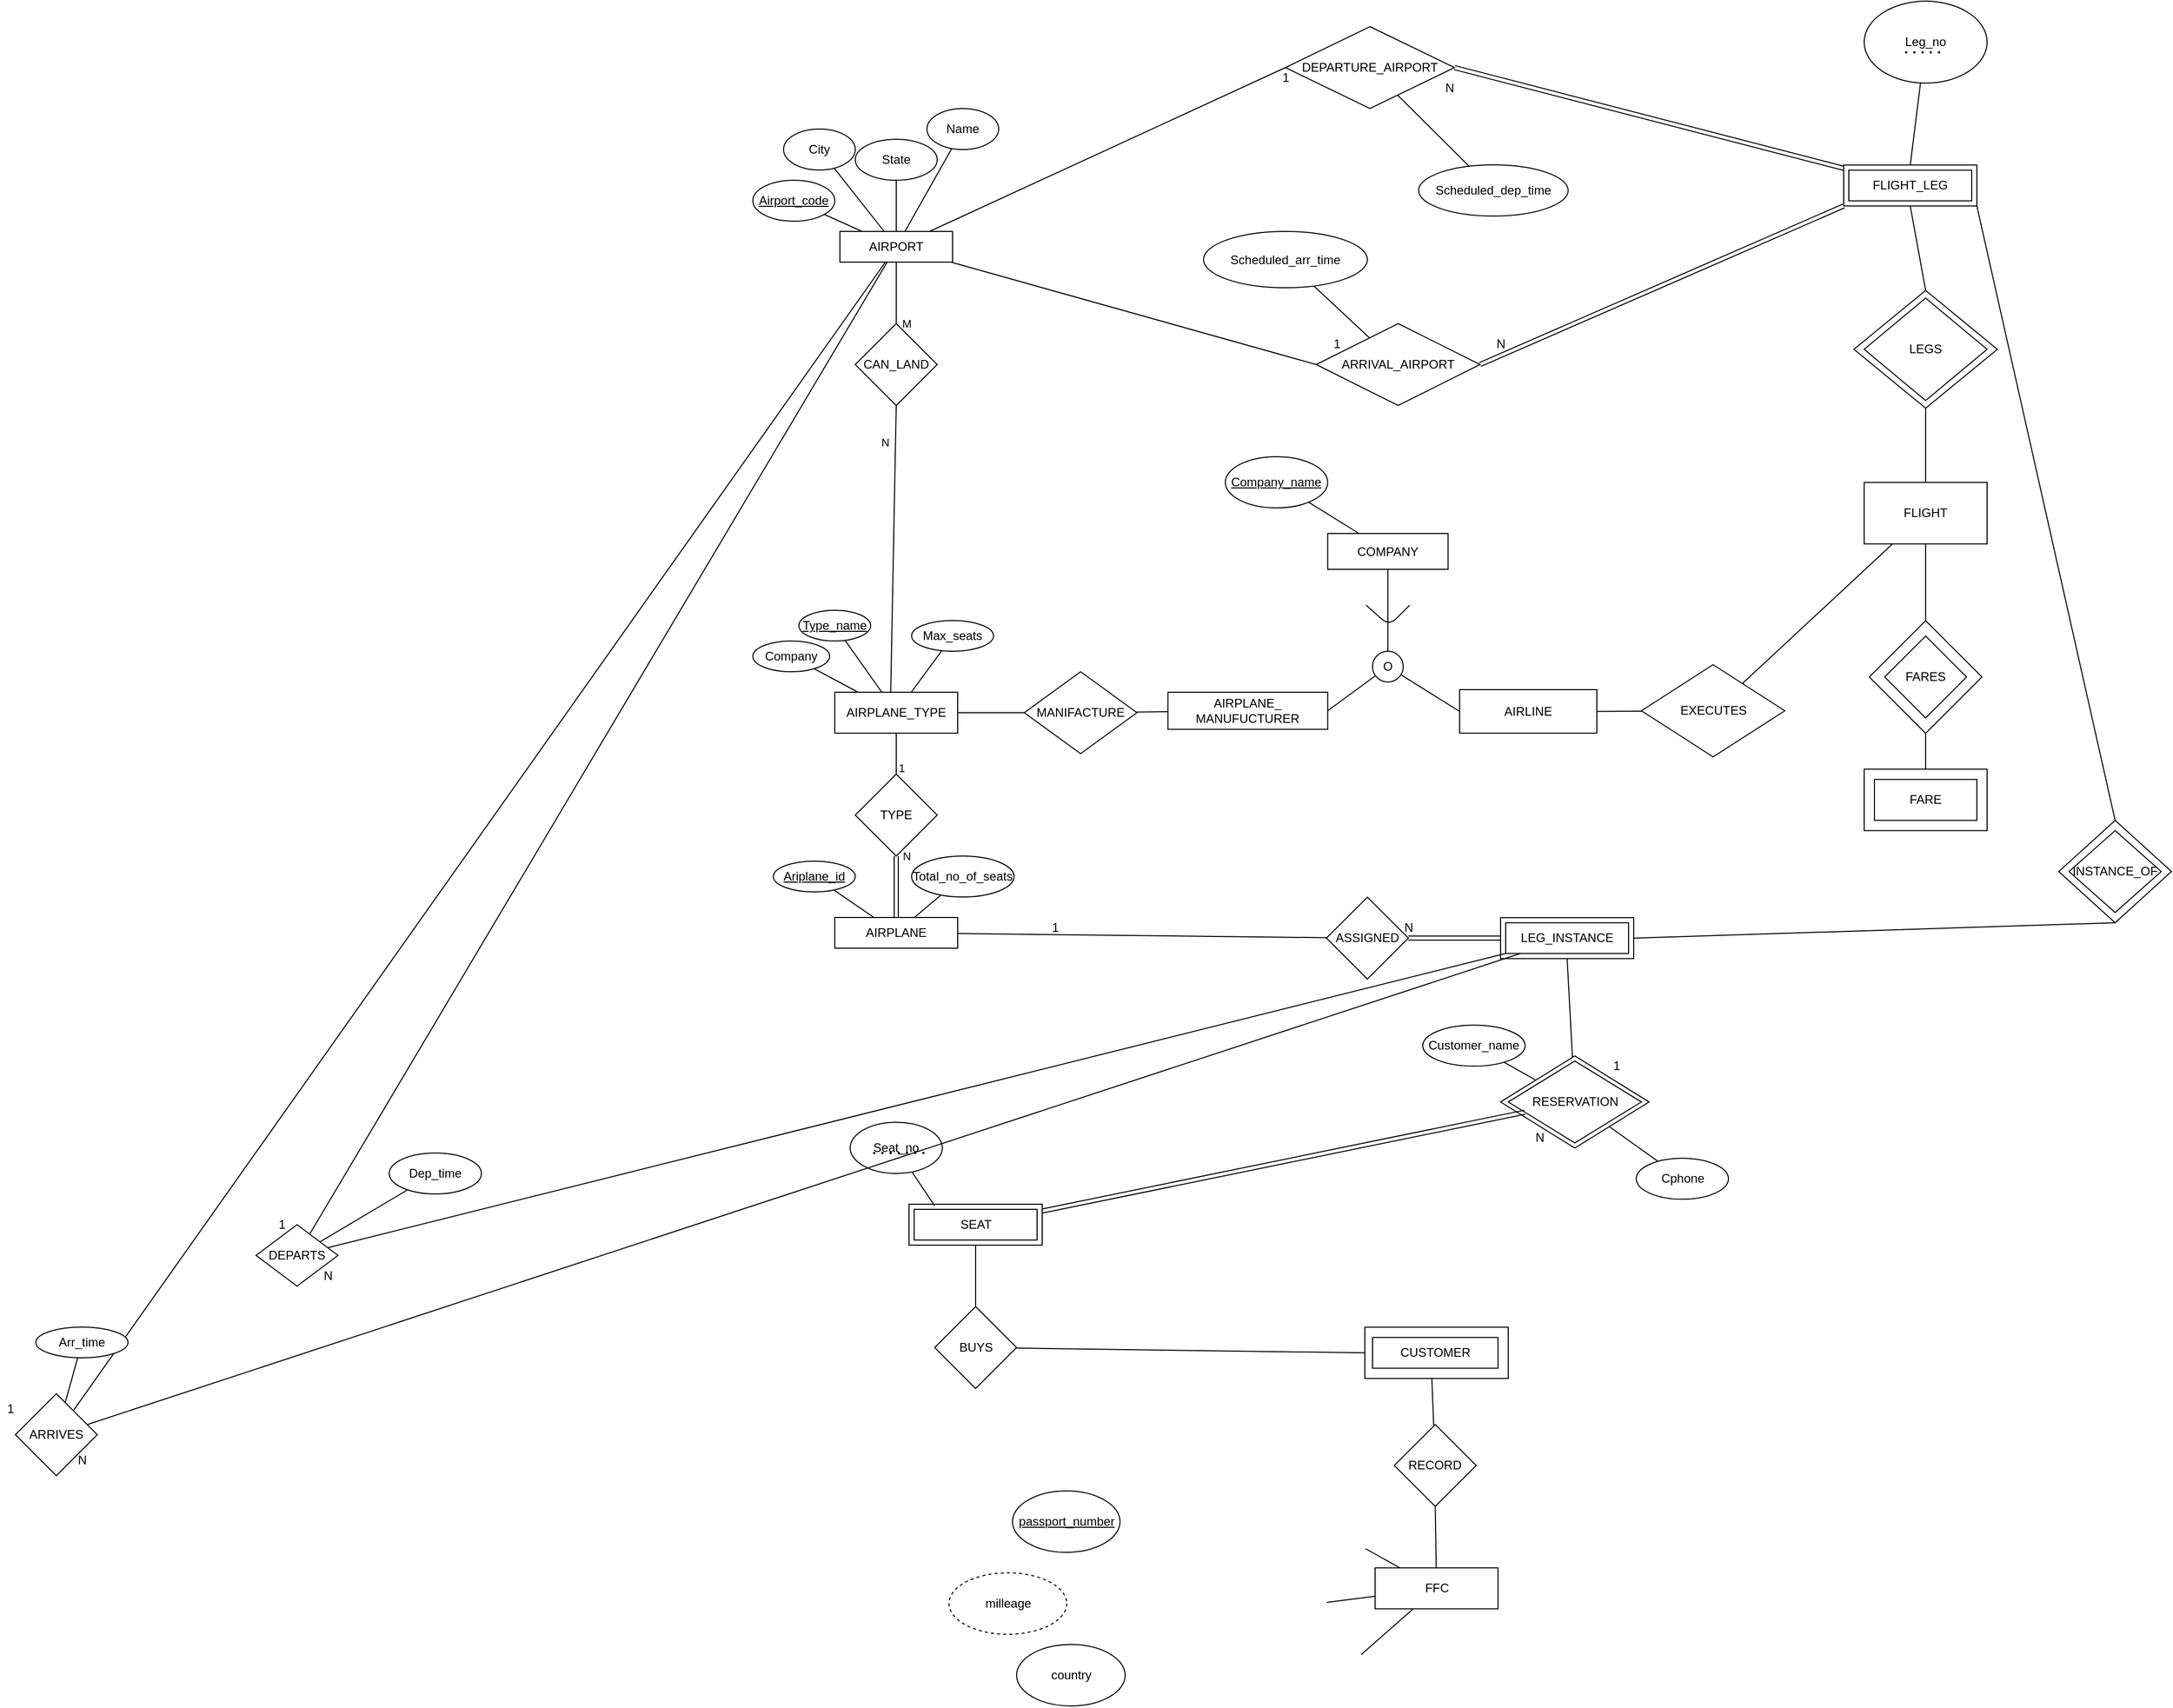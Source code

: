 <mxfile version="14.1.9" type="github">
  <diagram id="C5RBs43oDa-KdzZeNtuy" name="Page-1">
    <mxGraphModel dx="1287" dy="1931" grid="1" gridSize="10" guides="1" tooltips="1" connect="1" arrows="1" fold="1" page="1" pageScale="1" pageWidth="827" pageHeight="1169" math="0" shadow="0">
      <root>
        <mxCell id="WIyWlLk6GJQsqaUBKTNV-0" />
        <mxCell id="WIyWlLk6GJQsqaUBKTNV-1" parent="WIyWlLk6GJQsqaUBKTNV-0" />
        <mxCell id="4S0xpe9cDN7XtUJFlHcr-51" value="&quot;" style="rhombus;whiteSpace=wrap;html=1;gradientColor=none;" vertex="1" parent="WIyWlLk6GJQsqaUBKTNV-1">
          <mxGeometry x="1290" y="535.16" width="110" height="100" as="geometry" />
        </mxCell>
        <mxCell id="4S0xpe9cDN7XtUJFlHcr-44" value="" style="rounded=0;whiteSpace=wrap;html=1;gradientColor=none;" vertex="1" parent="WIyWlLk6GJQsqaUBKTNV-1">
          <mxGeometry x="1100" y="485.16" width="120" height="60" as="geometry" />
        </mxCell>
        <mxCell id="4S0xpe9cDN7XtUJFlHcr-42" value="" style="rhombus;whiteSpace=wrap;html=1;gradientColor=none;" vertex="1" parent="WIyWlLk6GJQsqaUBKTNV-1">
          <mxGeometry x="1105" y="340.16" width="110" height="110" as="geometry" />
        </mxCell>
        <mxCell id="4S0xpe9cDN7XtUJFlHcr-37" value="" style="rhombus;whiteSpace=wrap;html=1;gradientColor=none;" vertex="1" parent="WIyWlLk6GJQsqaUBKTNV-1">
          <mxGeometry x="1090" y="17.66" width="140" height="115" as="geometry" />
        </mxCell>
        <mxCell id="4S0xpe9cDN7XtUJFlHcr-6" value="" style="rounded=0;whiteSpace=wrap;html=1;" vertex="1" parent="WIyWlLk6GJQsqaUBKTNV-1">
          <mxGeometry x="612.5" y="1030.13" width="140" height="50.06" as="geometry" />
        </mxCell>
        <mxCell id="ul4c0IiosibibMGCIvRT-50" value="" style="rhombus;whiteSpace=wrap;html=1;shadow=0;sketch=0;fillColor=#FFFFFF;" parent="WIyWlLk6GJQsqaUBKTNV-1" vertex="1">
          <mxGeometry x="745" y="765.16" width="145" height="90" as="geometry" />
        </mxCell>
        <mxCell id="ul4c0IiosibibMGCIvRT-46" value="" style="rounded=0;whiteSpace=wrap;html=1;shadow=0;sketch=0;fillColor=#FFFFFF;" parent="WIyWlLk6GJQsqaUBKTNV-1" vertex="1">
          <mxGeometry x="745" y="630.16" width="130" height="40" as="geometry" />
        </mxCell>
        <mxCell id="ul4c0IiosibibMGCIvRT-0" value="AIRPORT" style="rounded=0;whiteSpace=wrap;html=1;" parent="WIyWlLk6GJQsqaUBKTNV-1" vertex="1">
          <mxGeometry x="100" y="-40" width="110" height="30" as="geometry" />
        </mxCell>
        <mxCell id="ul4c0IiosibibMGCIvRT-3" value="" style="endArrow=none;html=1;" parent="WIyWlLk6GJQsqaUBKTNV-1" source="ul4c0IiosibibMGCIvRT-0" target="ul4c0IiosibibMGCIvRT-7" edge="1">
          <mxGeometry width="50" height="50" relative="1" as="geometry">
            <mxPoint x="155" y="-50" as="sourcePoint" />
            <mxPoint x="205" y="-140" as="targetPoint" />
          </mxGeometry>
        </mxCell>
        <mxCell id="ul4c0IiosibibMGCIvRT-4" value="" style="endArrow=none;html=1;" parent="WIyWlLk6GJQsqaUBKTNV-1" source="ul4c0IiosibibMGCIvRT-0" target="ul4c0IiosibibMGCIvRT-9" edge="1">
          <mxGeometry width="50" height="50" relative="1" as="geometry">
            <mxPoint x="65" y="-60" as="sourcePoint" />
            <mxPoint x="86" y="-130" as="targetPoint" />
          </mxGeometry>
        </mxCell>
        <mxCell id="ul4c0IiosibibMGCIvRT-5" value="" style="endArrow=none;html=1;" parent="WIyWlLk6GJQsqaUBKTNV-1" source="ul4c0IiosibibMGCIvRT-0" target="ul4c0IiosibibMGCIvRT-10" edge="1">
          <mxGeometry width="50" height="50" relative="1" as="geometry">
            <mxPoint x="165" y="-50" as="sourcePoint" />
            <mxPoint x="215" y="-100" as="targetPoint" />
          </mxGeometry>
        </mxCell>
        <mxCell id="ul4c0IiosibibMGCIvRT-6" value="" style="endArrow=none;html=1;" parent="WIyWlLk6GJQsqaUBKTNV-1" source="ul4c0IiosibibMGCIvRT-0" target="ul4c0IiosibibMGCIvRT-8" edge="1">
          <mxGeometry width="50" height="50" relative="1" as="geometry">
            <mxPoint x="45" y="-60" as="sourcePoint" />
            <mxPoint x="75" y="-80" as="targetPoint" />
          </mxGeometry>
        </mxCell>
        <mxCell id="ul4c0IiosibibMGCIvRT-7" value="State" style="ellipse;whiteSpace=wrap;html=1;" parent="WIyWlLk6GJQsqaUBKTNV-1" vertex="1">
          <mxGeometry x="115" y="-130" width="80" height="40" as="geometry" />
        </mxCell>
        <mxCell id="ul4c0IiosibibMGCIvRT-8" value="&lt;u&gt;Airport_code&lt;/u&gt;" style="ellipse;whiteSpace=wrap;html=1;" parent="WIyWlLk6GJQsqaUBKTNV-1" vertex="1">
          <mxGeometry x="15" y="-90" width="80" height="40" as="geometry" />
        </mxCell>
        <mxCell id="ul4c0IiosibibMGCIvRT-9" value="City" style="ellipse;whiteSpace=wrap;html=1;" parent="WIyWlLk6GJQsqaUBKTNV-1" vertex="1">
          <mxGeometry x="45" y="-140" width="70" height="40" as="geometry" />
        </mxCell>
        <mxCell id="ul4c0IiosibibMGCIvRT-10" value="Name" style="ellipse;whiteSpace=wrap;html=1;" parent="WIyWlLk6GJQsqaUBKTNV-1" vertex="1">
          <mxGeometry x="185" y="-160" width="70" height="40" as="geometry" />
        </mxCell>
        <mxCell id="ul4c0IiosibibMGCIvRT-11" value="" style="endArrow=none;html=1;entryX=0.5;entryY=1;entryDx=0;entryDy=0;exitX=0.5;exitY=0;exitDx=0;exitDy=0;" parent="WIyWlLk6GJQsqaUBKTNV-1" source="ul4c0IiosibibMGCIvRT-12" target="ul4c0IiosibibMGCIvRT-0" edge="1">
          <mxGeometry width="50" height="50" relative="1" as="geometry">
            <mxPoint x="155" y="60" as="sourcePoint" />
            <mxPoint x="145" y="-30" as="targetPoint" />
          </mxGeometry>
        </mxCell>
        <mxCell id="ul4c0IiosibibMGCIvRT-15" value="M" style="edgeLabel;html=1;align=center;verticalAlign=middle;resizable=0;points=[];" parent="ul4c0IiosibibMGCIvRT-11" vertex="1" connectable="0">
          <mxGeometry x="-0.738" y="1" relative="1" as="geometry">
            <mxPoint x="11" y="8" as="offset" />
          </mxGeometry>
        </mxCell>
        <mxCell id="ul4c0IiosibibMGCIvRT-12" value="CAN_LAND" style="rhombus;whiteSpace=wrap;html=1;" parent="WIyWlLk6GJQsqaUBKTNV-1" vertex="1">
          <mxGeometry x="115" y="50" width="80" height="80" as="geometry" />
        </mxCell>
        <mxCell id="ul4c0IiosibibMGCIvRT-16" value="" style="endArrow=none;html=1;entryX=0.5;entryY=1;entryDx=0;entryDy=0;exitX=0.455;exitY=-0.002;exitDx=0;exitDy=0;exitPerimeter=0;" parent="WIyWlLk6GJQsqaUBKTNV-1" source="ul4c0IiosibibMGCIvRT-18" target="ul4c0IiosibibMGCIvRT-12" edge="1">
          <mxGeometry width="50" height="50" relative="1" as="geometry">
            <mxPoint x="150" y="360" as="sourcePoint" />
            <mxPoint x="140" y="310" as="targetPoint" />
          </mxGeometry>
        </mxCell>
        <mxCell id="ul4c0IiosibibMGCIvRT-17" value="N" style="edgeLabel;html=1;align=center;verticalAlign=middle;resizable=0;points=[];" parent="ul4c0IiosibibMGCIvRT-16" vertex="1" connectable="0">
          <mxGeometry x="0.674" relative="1" as="geometry">
            <mxPoint x="-9.94" y="-9.6" as="offset" />
          </mxGeometry>
        </mxCell>
        <mxCell id="ul4c0IiosibibMGCIvRT-18" value="AIRPLANE_TYPE" style="rounded=0;whiteSpace=wrap;html=1;" parent="WIyWlLk6GJQsqaUBKTNV-1" vertex="1">
          <mxGeometry x="95" y="410" width="120" height="40" as="geometry" />
        </mxCell>
        <mxCell id="ul4c0IiosibibMGCIvRT-19" value="" style="endArrow=none;html=1;" parent="WIyWlLk6GJQsqaUBKTNV-1" source="ul4c0IiosibibMGCIvRT-20" target="ul4c0IiosibibMGCIvRT-18" edge="1">
          <mxGeometry width="50" height="50" relative="1" as="geometry">
            <mxPoint x="80" y="340" as="sourcePoint" />
            <mxPoint x="140" y="400" as="targetPoint" />
          </mxGeometry>
        </mxCell>
        <mxCell id="ul4c0IiosibibMGCIvRT-20" value="&lt;u&gt;Type_name&lt;/u&gt;" style="ellipse;whiteSpace=wrap;html=1;" parent="WIyWlLk6GJQsqaUBKTNV-1" vertex="1">
          <mxGeometry x="60" y="330" width="70" height="30" as="geometry" />
        </mxCell>
        <mxCell id="ul4c0IiosibibMGCIvRT-21" value="" style="endArrow=none;html=1;" parent="WIyWlLk6GJQsqaUBKTNV-1" source="ul4c0IiosibibMGCIvRT-22" target="ul4c0IiosibibMGCIvRT-18" edge="1">
          <mxGeometry width="50" height="50" relative="1" as="geometry">
            <mxPoint x="60" y="400" as="sourcePoint" />
            <mxPoint x="140" y="400" as="targetPoint" />
          </mxGeometry>
        </mxCell>
        <mxCell id="ul4c0IiosibibMGCIvRT-22" value="Company" style="ellipse;whiteSpace=wrap;html=1;" parent="WIyWlLk6GJQsqaUBKTNV-1" vertex="1">
          <mxGeometry x="15" y="360" width="75" height="30" as="geometry" />
        </mxCell>
        <mxCell id="ul4c0IiosibibMGCIvRT-23" value="" style="endArrow=none;html=1;" parent="WIyWlLk6GJQsqaUBKTNV-1" source="ul4c0IiosibibMGCIvRT-24" target="ul4c0IiosibibMGCIvRT-18" edge="1">
          <mxGeometry width="50" height="50" relative="1" as="geometry">
            <mxPoint x="210" y="330" as="sourcePoint" />
            <mxPoint x="140" y="400" as="targetPoint" />
          </mxGeometry>
        </mxCell>
        <mxCell id="ul4c0IiosibibMGCIvRT-24" value="Max_seats" style="ellipse;whiteSpace=wrap;html=1;" parent="WIyWlLk6GJQsqaUBKTNV-1" vertex="1">
          <mxGeometry x="170" y="340" width="80" height="30" as="geometry" />
        </mxCell>
        <mxCell id="ul4c0IiosibibMGCIvRT-25" value="" style="endArrow=none;html=1;exitX=0.5;exitY=0;exitDx=0;exitDy=0;" parent="WIyWlLk6GJQsqaUBKTNV-1" source="ul4c0IiosibibMGCIvRT-26" target="ul4c0IiosibibMGCIvRT-18" edge="1">
          <mxGeometry width="50" height="50" relative="1" as="geometry">
            <mxPoint x="150" y="490" as="sourcePoint" />
            <mxPoint x="140" y="520" as="targetPoint" />
          </mxGeometry>
        </mxCell>
        <mxCell id="ul4c0IiosibibMGCIvRT-27" value="1" style="edgeLabel;html=1;align=center;verticalAlign=middle;resizable=0;points=[];" parent="ul4c0IiosibibMGCIvRT-25" vertex="1" connectable="0">
          <mxGeometry x="-0.638" y="1" relative="1" as="geometry">
            <mxPoint x="5.96" y="0.29" as="offset" />
          </mxGeometry>
        </mxCell>
        <mxCell id="ul4c0IiosibibMGCIvRT-26" value="TYPE" style="rhombus;whiteSpace=wrap;html=1;" parent="WIyWlLk6GJQsqaUBKTNV-1" vertex="1">
          <mxGeometry x="115" y="490" width="80" height="80" as="geometry" />
        </mxCell>
        <mxCell id="ul4c0IiosibibMGCIvRT-28" value="" style="shape=link;html=1;" parent="WIyWlLk6GJQsqaUBKTNV-1" source="ul4c0IiosibibMGCIvRT-30" target="ul4c0IiosibibMGCIvRT-26" edge="1">
          <mxGeometry width="100" relative="1" as="geometry">
            <mxPoint x="150" y="630" as="sourcePoint" />
            <mxPoint x="130" y="580" as="targetPoint" />
          </mxGeometry>
        </mxCell>
        <mxCell id="ul4c0IiosibibMGCIvRT-29" value="N" style="edgeLabel;html=1;align=center;verticalAlign=middle;resizable=0;points=[];" parent="ul4c0IiosibibMGCIvRT-28" vertex="1" connectable="0">
          <mxGeometry x="0.743" relative="1" as="geometry">
            <mxPoint x="10" y="-7.43" as="offset" />
          </mxGeometry>
        </mxCell>
        <mxCell id="ul4c0IiosibibMGCIvRT-30" value="AIRPLANE" style="rounded=0;whiteSpace=wrap;html=1;" parent="WIyWlLk6GJQsqaUBKTNV-1" vertex="1">
          <mxGeometry x="95" y="630" width="120" height="30" as="geometry" />
        </mxCell>
        <mxCell id="ul4c0IiosibibMGCIvRT-34" value="" style="endArrow=none;html=1;" parent="WIyWlLk6GJQsqaUBKTNV-1" source="ul4c0IiosibibMGCIvRT-30" target="ul4c0IiosibibMGCIvRT-35" edge="1">
          <mxGeometry width="50" height="50" relative="1" as="geometry">
            <mxPoint x="30" y="620" as="sourcePoint" />
            <mxPoint x="70" y="600" as="targetPoint" />
          </mxGeometry>
        </mxCell>
        <mxCell id="ul4c0IiosibibMGCIvRT-35" value="&lt;u&gt;Ariplane_id&lt;/u&gt;" style="ellipse;whiteSpace=wrap;html=1;" parent="WIyWlLk6GJQsqaUBKTNV-1" vertex="1">
          <mxGeometry x="35" y="575" width="80" height="30" as="geometry" />
        </mxCell>
        <mxCell id="ul4c0IiosibibMGCIvRT-37" value="" style="endArrow=none;html=1;" parent="WIyWlLk6GJQsqaUBKTNV-1" source="ul4c0IiosibibMGCIvRT-30" target="ul4c0IiosibibMGCIvRT-38" edge="1">
          <mxGeometry width="50" height="50" relative="1" as="geometry">
            <mxPoint x="185" y="620" as="sourcePoint" />
            <mxPoint x="210" y="590" as="targetPoint" />
          </mxGeometry>
        </mxCell>
        <mxCell id="ul4c0IiosibibMGCIvRT-38" value="Total_no_of_seats" style="ellipse;whiteSpace=wrap;html=1;" parent="WIyWlLk6GJQsqaUBKTNV-1" vertex="1">
          <mxGeometry x="170" y="570" width="100" height="40" as="geometry" />
        </mxCell>
        <mxCell id="ul4c0IiosibibMGCIvRT-39" value="" style="endArrow=none;html=1;" parent="WIyWlLk6GJQsqaUBKTNV-1" source="ul4c0IiosibibMGCIvRT-30" target="ul4c0IiosibibMGCIvRT-40" edge="1">
          <mxGeometry width="50" height="50" relative="1" as="geometry">
            <mxPoint x="280" y="680" as="sourcePoint" />
            <mxPoint x="300" y="645" as="targetPoint" />
          </mxGeometry>
        </mxCell>
        <mxCell id="ul4c0IiosibibMGCIvRT-40" value="ASSIGNED" style="rhombus;whiteSpace=wrap;html=1;" parent="WIyWlLk6GJQsqaUBKTNV-1" vertex="1">
          <mxGeometry x="575" y="610.16" width="80" height="80" as="geometry" />
        </mxCell>
        <mxCell id="ul4c0IiosibibMGCIvRT-41" value="1" style="text;html=1;align=center;verticalAlign=middle;resizable=0;points=[];autosize=1;" parent="WIyWlLk6GJQsqaUBKTNV-1" vertex="1">
          <mxGeometry x="300" y="630" width="20" height="20" as="geometry" />
        </mxCell>
        <mxCell id="ul4c0IiosibibMGCIvRT-42" value="" style="shape=link;html=1;" parent="WIyWlLk6GJQsqaUBKTNV-1" source="ul4c0IiosibibMGCIvRT-40" target="ul4c0IiosibibMGCIvRT-46" edge="1">
          <mxGeometry width="100" relative="1" as="geometry">
            <mxPoint x="675" y="644.87" as="sourcePoint" />
            <mxPoint x="725" y="650.16" as="targetPoint" />
          </mxGeometry>
        </mxCell>
        <mxCell id="ul4c0IiosibibMGCIvRT-43" value="LEG_INSTANCE" style="rounded=0;whiteSpace=wrap;html=1;" parent="WIyWlLk6GJQsqaUBKTNV-1" vertex="1">
          <mxGeometry x="750" y="635.16" width="120" height="30" as="geometry" />
        </mxCell>
        <mxCell id="ul4c0IiosibibMGCIvRT-47" value="&lt;div&gt;N&lt;/div&gt;" style="text;html=1;align=center;verticalAlign=middle;resizable=0;points=[];autosize=1;" parent="WIyWlLk6GJQsqaUBKTNV-1" vertex="1">
          <mxGeometry x="645" y="630.16" width="20" height="20" as="geometry" />
        </mxCell>
        <mxCell id="ul4c0IiosibibMGCIvRT-48" value="" style="endArrow=none;html=1;entryX=0.5;entryY=1;entryDx=0;entryDy=0;" parent="WIyWlLk6GJQsqaUBKTNV-1" source="ul4c0IiosibibMGCIvRT-50" target="ul4c0IiosibibMGCIvRT-46" edge="1">
          <mxGeometry width="50" height="50" relative="1" as="geometry">
            <mxPoint x="775" y="725.16" as="sourcePoint" />
            <mxPoint x="785" y="695.16" as="targetPoint" />
          </mxGeometry>
        </mxCell>
        <mxCell id="ul4c0IiosibibMGCIvRT-49" value="RESERVATION" style="rhombus;whiteSpace=wrap;html=1;shadow=0;sketch=0;fillColor=#FFFFFF;" parent="WIyWlLk6GJQsqaUBKTNV-1" vertex="1">
          <mxGeometry x="752.5" y="770.16" width="130" height="80" as="geometry" />
        </mxCell>
        <mxCell id="ul4c0IiosibibMGCIvRT-51" value="" style="endArrow=none;html=1;" parent="WIyWlLk6GJQsqaUBKTNV-1" source="ul4c0IiosibibMGCIvRT-50" target="ul4c0IiosibibMGCIvRT-52" edge="1">
          <mxGeometry width="50" height="50" relative="1" as="geometry">
            <mxPoint x="890" y="805.16" as="sourcePoint" />
            <mxPoint x="927.5" y="775.16" as="targetPoint" />
          </mxGeometry>
        </mxCell>
        <mxCell id="ul4c0IiosibibMGCIvRT-52" value="Cphone" style="ellipse;whiteSpace=wrap;html=1;" parent="WIyWlLk6GJQsqaUBKTNV-1" vertex="1">
          <mxGeometry x="877.5" y="865.16" width="90" height="40" as="geometry" />
        </mxCell>
        <mxCell id="ul4c0IiosibibMGCIvRT-53" value="" style="endArrow=none;html=1;" parent="WIyWlLk6GJQsqaUBKTNV-1" source="ul4c0IiosibibMGCIvRT-50" target="ul4c0IiosibibMGCIvRT-54" edge="1">
          <mxGeometry width="50" height="50" relative="1" as="geometry">
            <mxPoint x="777.5" y="715.16" as="sourcePoint" />
            <mxPoint x="762.645" y="772.447" as="targetPoint" />
          </mxGeometry>
        </mxCell>
        <mxCell id="ul4c0IiosibibMGCIvRT-54" value="Customer_name" style="ellipse;whiteSpace=wrap;html=1;" parent="WIyWlLk6GJQsqaUBKTNV-1" vertex="1">
          <mxGeometry x="669" y="735.16" width="100" height="40" as="geometry" />
        </mxCell>
        <mxCell id="ul4c0IiosibibMGCIvRT-55" value="" style="shape=link;html=1;" parent="WIyWlLk6GJQsqaUBKTNV-1" source="ul4c0IiosibibMGCIvRT-56" target="ul4c0IiosibibMGCIvRT-49" edge="1">
          <mxGeometry width="100" relative="1" as="geometry">
            <mxPoint x="240" y="890" as="sourcePoint" />
            <mxPoint x="320" y="875" as="targetPoint" />
          </mxGeometry>
        </mxCell>
        <mxCell id="ul4c0IiosibibMGCIvRT-56" value="" style="rounded=0;whiteSpace=wrap;html=1;shadow=0;sketch=0;fillColor=#FFFFFF;" parent="WIyWlLk6GJQsqaUBKTNV-1" vertex="1">
          <mxGeometry x="167.5" y="910" width="130" height="40" as="geometry" />
        </mxCell>
        <mxCell id="ul4c0IiosibibMGCIvRT-57" value="SEAT" style="rounded=0;whiteSpace=wrap;html=1;" parent="WIyWlLk6GJQsqaUBKTNV-1" vertex="1">
          <mxGeometry x="172.5" y="915" width="120" height="30" as="geometry" />
        </mxCell>
        <mxCell id="ul4c0IiosibibMGCIvRT-58" value="&lt;div&gt;N&lt;/div&gt;" style="text;html=1;align=center;verticalAlign=middle;resizable=0;points=[];autosize=1;" parent="WIyWlLk6GJQsqaUBKTNV-1" vertex="1">
          <mxGeometry x="772.5" y="835.16" width="20" height="20" as="geometry" />
        </mxCell>
        <mxCell id="ul4c0IiosibibMGCIvRT-59" value="&lt;div&gt;1&lt;/div&gt;" style="text;html=1;align=center;verticalAlign=middle;resizable=0;points=[];autosize=1;" parent="WIyWlLk6GJQsqaUBKTNV-1" vertex="1">
          <mxGeometry x="847.5" y="765.16" width="20" height="20" as="geometry" />
        </mxCell>
        <mxCell id="ul4c0IiosibibMGCIvRT-60" value="" style="endArrow=none;html=1;exitX=0.192;exitY=0.039;exitDx=0;exitDy=0;exitPerimeter=0;" parent="WIyWlLk6GJQsqaUBKTNV-1" source="ul4c0IiosibibMGCIvRT-56" target="ul4c0IiosibibMGCIvRT-61" edge="1">
          <mxGeometry width="50" height="50" relative="1" as="geometry">
            <mxPoint x="102.5" y="870" as="sourcePoint" />
            <mxPoint x="160" y="860" as="targetPoint" />
          </mxGeometry>
        </mxCell>
        <mxCell id="ul4c0IiosibibMGCIvRT-61" value="Seat_no" style="ellipse;whiteSpace=wrap;html=1;" parent="WIyWlLk6GJQsqaUBKTNV-1" vertex="1">
          <mxGeometry x="110" y="830" width="90" height="50" as="geometry" />
        </mxCell>
        <mxCell id="ul4c0IiosibibMGCIvRT-62" value="" style="endArrow=none;dashed=1;html=1;dashPattern=1 3;strokeWidth=2;" parent="WIyWlLk6GJQsqaUBKTNV-1" edge="1">
          <mxGeometry width="50" height="50" relative="1" as="geometry">
            <mxPoint x="182.5" y="860" as="sourcePoint" />
            <mxPoint x="132.5" y="860" as="targetPoint" />
          </mxGeometry>
        </mxCell>
        <mxCell id="ul4c0IiosibibMGCIvRT-63" value="" style="endArrow=none;html=1;" parent="WIyWlLk6GJQsqaUBKTNV-1" source="ul4c0IiosibibMGCIvRT-64" target="ul4c0IiosibibMGCIvRT-0" edge="1">
          <mxGeometry width="50" height="50" relative="1" as="geometry">
            <mxPoint x="410" y="350" as="sourcePoint" />
            <mxPoint x="400" y="410" as="targetPoint" />
          </mxGeometry>
        </mxCell>
        <mxCell id="ul4c0IiosibibMGCIvRT-64" value="ARRIVES" style="rhombus;whiteSpace=wrap;html=1;shadow=0;sketch=0;fillColor=#FFFFFF;" parent="WIyWlLk6GJQsqaUBKTNV-1" vertex="1">
          <mxGeometry x="-705" y="1095.11" width="80" height="80" as="geometry" />
        </mxCell>
        <mxCell id="ul4c0IiosibibMGCIvRT-65" value="" style="endArrow=none;html=1;" parent="WIyWlLk6GJQsqaUBKTNV-1" source="ul4c0IiosibibMGCIvRT-43" target="ul4c0IiosibibMGCIvRT-64" edge="1">
          <mxGeometry width="50" height="50" relative="1" as="geometry">
            <mxPoint x="350" y="460" as="sourcePoint" />
            <mxPoint x="400" y="410" as="targetPoint" />
          </mxGeometry>
        </mxCell>
        <mxCell id="ul4c0IiosibibMGCIvRT-66" value="" style="endArrow=none;html=1;" parent="WIyWlLk6GJQsqaUBKTNV-1" source="ul4c0IiosibibMGCIvRT-67" target="ul4c0IiosibibMGCIvRT-0" edge="1">
          <mxGeometry width="50" height="50" relative="1" as="geometry">
            <mxPoint x="340" y="420" as="sourcePoint" />
            <mxPoint x="400" y="410" as="targetPoint" />
          </mxGeometry>
        </mxCell>
        <mxCell id="ul4c0IiosibibMGCIvRT-67" value="DEPARTS" style="rhombus;whiteSpace=wrap;html=1;shadow=0;sketch=0;fillColor=#FFFFFF;" parent="WIyWlLk6GJQsqaUBKTNV-1" vertex="1">
          <mxGeometry x="-470" y="930" width="80" height="60" as="geometry" />
        </mxCell>
        <mxCell id="ul4c0IiosibibMGCIvRT-68" value="" style="endArrow=none;html=1;" parent="WIyWlLk6GJQsqaUBKTNV-1" source="ul4c0IiosibibMGCIvRT-43" target="ul4c0IiosibibMGCIvRT-67" edge="1">
          <mxGeometry width="50" height="50" relative="1" as="geometry">
            <mxPoint x="350" y="460" as="sourcePoint" />
            <mxPoint x="400" y="410" as="targetPoint" />
          </mxGeometry>
        </mxCell>
        <mxCell id="ul4c0IiosibibMGCIvRT-69" value="" style="endArrow=none;html=1;" parent="WIyWlLk6GJQsqaUBKTNV-1" source="ul4c0IiosibibMGCIvRT-70" target="ul4c0IiosibibMGCIvRT-67" edge="1">
          <mxGeometry width="50" height="50" relative="1" as="geometry">
            <mxPoint x="-440" y="1010" as="sourcePoint" />
            <mxPoint x="-370" y="950" as="targetPoint" />
          </mxGeometry>
        </mxCell>
        <mxCell id="ul4c0IiosibibMGCIvRT-70" value="Dep_time" style="ellipse;whiteSpace=wrap;html=1;shadow=0;sketch=0;fillColor=#FFFFFF;" parent="WIyWlLk6GJQsqaUBKTNV-1" vertex="1">
          <mxGeometry x="-340" y="860" width="90" height="40" as="geometry" />
        </mxCell>
        <mxCell id="ul4c0IiosibibMGCIvRT-71" value="1" style="text;html=1;align=center;verticalAlign=middle;resizable=0;points=[];autosize=1;" parent="WIyWlLk6GJQsqaUBKTNV-1" vertex="1">
          <mxGeometry x="-455" y="920" width="20" height="20" as="geometry" />
        </mxCell>
        <mxCell id="ul4c0IiosibibMGCIvRT-72" value="N" style="text;html=1;align=center;verticalAlign=middle;resizable=0;points=[];autosize=1;" parent="WIyWlLk6GJQsqaUBKTNV-1" vertex="1">
          <mxGeometry x="-410" y="970" width="20" height="20" as="geometry" />
        </mxCell>
        <mxCell id="ul4c0IiosibibMGCIvRT-73" value="" style="endArrow=none;html=1;" parent="WIyWlLk6GJQsqaUBKTNV-1" source="ul4c0IiosibibMGCIvRT-64" target="ul4c0IiosibibMGCIvRT-74" edge="1">
          <mxGeometry width="50" height="50" relative="1" as="geometry">
            <mxPoint x="-690" y="1080.11" as="sourcePoint" />
            <mxPoint x="-645.32" y="1080.005" as="targetPoint" />
          </mxGeometry>
        </mxCell>
        <mxCell id="ul4c0IiosibibMGCIvRT-74" value="Arr_time" style="ellipse;whiteSpace=wrap;html=1;" parent="WIyWlLk6GJQsqaUBKTNV-1" vertex="1">
          <mxGeometry x="-685" y="1030" width="90" height="30" as="geometry" />
        </mxCell>
        <mxCell id="ul4c0IiosibibMGCIvRT-75" value="1" style="text;html=1;align=center;verticalAlign=middle;resizable=0;points=[];autosize=1;" parent="WIyWlLk6GJQsqaUBKTNV-1" vertex="1">
          <mxGeometry x="-720" y="1100.11" width="20" height="20" as="geometry" />
        </mxCell>
        <mxCell id="ul4c0IiosibibMGCIvRT-76" value="N" style="text;html=1;align=center;verticalAlign=middle;resizable=0;points=[];autosize=1;" parent="WIyWlLk6GJQsqaUBKTNV-1" vertex="1">
          <mxGeometry x="-650" y="1150.11" width="20" height="20" as="geometry" />
        </mxCell>
        <mxCell id="ul4c0IiosibibMGCIvRT-78" value="" style="endArrow=none;html=1;entryX=0;entryY=0.5;entryDx=0;entryDy=0;" parent="WIyWlLk6GJQsqaUBKTNV-1" source="ul4c0IiosibibMGCIvRT-0" target="ul4c0IiosibibMGCIvRT-79" edge="1">
          <mxGeometry width="50" height="50" relative="1" as="geometry">
            <mxPoint x="305" y="20" as="sourcePoint" />
            <mxPoint x="395" y="20" as="targetPoint" />
          </mxGeometry>
        </mxCell>
        <mxCell id="ul4c0IiosibibMGCIvRT-79" value="ARRIVAL_AIRPORT" style="rhombus;whiteSpace=wrap;html=1;" parent="WIyWlLk6GJQsqaUBKTNV-1" vertex="1">
          <mxGeometry x="565" y="50" width="160" height="80" as="geometry" />
        </mxCell>
        <mxCell id="ul4c0IiosibibMGCIvRT-80" value="DEPARTURE_AIRPORT" style="rhombus;whiteSpace=wrap;html=1;" parent="WIyWlLk6GJQsqaUBKTNV-1" vertex="1">
          <mxGeometry x="535" y="-240" width="165" height="80" as="geometry" />
        </mxCell>
        <mxCell id="ul4c0IiosibibMGCIvRT-82" value="" style="endArrow=none;html=1;" parent="WIyWlLk6GJQsqaUBKTNV-1" source="ul4c0IiosibibMGCIvRT-80" target="ul4c0IiosibibMGCIvRT-83" edge="1">
          <mxGeometry width="50" height="50" relative="1" as="geometry">
            <mxPoint x="470" y="-170" as="sourcePoint" />
            <mxPoint x="505" y="-160" as="targetPoint" />
          </mxGeometry>
        </mxCell>
        <mxCell id="ul4c0IiosibibMGCIvRT-83" value="Scheduled_dep_time" style="ellipse;whiteSpace=wrap;html=1;" parent="WIyWlLk6GJQsqaUBKTNV-1" vertex="1">
          <mxGeometry x="665" y="-105" width="146" height="50" as="geometry" />
        </mxCell>
        <mxCell id="ul4c0IiosibibMGCIvRT-87" value="" style="endArrow=none;html=1;" parent="WIyWlLk6GJQsqaUBKTNV-1" source="ul4c0IiosibibMGCIvRT-79" target="ul4c0IiosibibMGCIvRT-88" edge="1">
          <mxGeometry width="50" height="50" relative="1" as="geometry">
            <mxPoint x="430" y="-10" as="sourcePoint" />
            <mxPoint x="455" y="-40" as="targetPoint" />
          </mxGeometry>
        </mxCell>
        <mxCell id="ul4c0IiosibibMGCIvRT-88" value="Scheduled_arr_time" style="ellipse;whiteSpace=wrap;html=1;" parent="WIyWlLk6GJQsqaUBKTNV-1" vertex="1">
          <mxGeometry x="455" y="-40" width="160" height="55" as="geometry" />
        </mxCell>
        <mxCell id="ul4c0IiosibibMGCIvRT-89" value="" style="shape=link;html=1;exitX=1;exitY=0.5;exitDx=0;exitDy=0;" parent="WIyWlLk6GJQsqaUBKTNV-1" source="ul4c0IiosibibMGCIvRT-80" target="ul4c0IiosibibMGCIvRT-95" edge="1">
          <mxGeometry width="100" relative="1" as="geometry">
            <mxPoint x="665" y="-147.412" as="sourcePoint" />
            <mxPoint x="715" y="-120" as="targetPoint" />
          </mxGeometry>
        </mxCell>
        <mxCell id="ul4c0IiosibibMGCIvRT-94" value="" style="rounded=0;whiteSpace=wrap;html=1;shadow=0;sketch=0;fillColor=#FFFFFF;" parent="WIyWlLk6GJQsqaUBKTNV-1" vertex="1">
          <mxGeometry x="1080" y="-104.84" width="130" height="40" as="geometry" />
        </mxCell>
        <mxCell id="ul4c0IiosibibMGCIvRT-95" value="FLIGHT_LEG" style="rounded=0;whiteSpace=wrap;html=1;" parent="WIyWlLk6GJQsqaUBKTNV-1" vertex="1">
          <mxGeometry x="1085" y="-99.84" width="120" height="30" as="geometry" />
        </mxCell>
        <mxCell id="ul4c0IiosibibMGCIvRT-96" value="" style="shape=link;html=1;entryX=0;entryY=1;entryDx=0;entryDy=0;exitX=1;exitY=0.5;exitDx=0;exitDy=0;" parent="WIyWlLk6GJQsqaUBKTNV-1" source="ul4c0IiosibibMGCIvRT-79" target="ul4c0IiosibibMGCIvRT-94" edge="1">
          <mxGeometry width="100" relative="1" as="geometry">
            <mxPoint x="805" y="100" as="sourcePoint" />
            <mxPoint x="715" y="200" as="targetPoint" />
          </mxGeometry>
        </mxCell>
        <mxCell id="ul4c0IiosibibMGCIvRT-97" value="1" style="text;html=1;align=center;verticalAlign=middle;resizable=0;points=[];autosize=1;" parent="WIyWlLk6GJQsqaUBKTNV-1" vertex="1">
          <mxGeometry x="575" y="60" width="20" height="20" as="geometry" />
        </mxCell>
        <mxCell id="ul4c0IiosibibMGCIvRT-98" value="N" style="text;html=1;align=center;verticalAlign=middle;resizable=0;points=[];autosize=1;" parent="WIyWlLk6GJQsqaUBKTNV-1" vertex="1">
          <mxGeometry x="735" y="60" width="20" height="20" as="geometry" />
        </mxCell>
        <mxCell id="ul4c0IiosibibMGCIvRT-100" value="" style="endArrow=none;html=1;entryX=0;entryY=0.5;entryDx=0;entryDy=0;" parent="WIyWlLk6GJQsqaUBKTNV-1" source="ul4c0IiosibibMGCIvRT-0" target="ul4c0IiosibibMGCIvRT-80" edge="1">
          <mxGeometry width="50" height="50" relative="1" as="geometry">
            <mxPoint x="192.5" y="-40" as="sourcePoint" />
            <mxPoint x="465" y="-146.094" as="targetPoint" />
          </mxGeometry>
        </mxCell>
        <mxCell id="ul4c0IiosibibMGCIvRT-103" value="1" style="text;html=1;align=center;verticalAlign=middle;resizable=0;points=[];autosize=1;" parent="WIyWlLk6GJQsqaUBKTNV-1" vertex="1">
          <mxGeometry x="525" y="-200" width="20" height="20" as="geometry" />
        </mxCell>
        <mxCell id="ul4c0IiosibibMGCIvRT-104" value="N" style="text;html=1;align=center;verticalAlign=middle;resizable=0;points=[];autosize=1;" parent="WIyWlLk6GJQsqaUBKTNV-1" vertex="1">
          <mxGeometry x="685" y="-190" width="20" height="20" as="geometry" />
        </mxCell>
        <mxCell id="ul4c0IiosibibMGCIvRT-105" value="" style="endArrow=none;html=1;entryX=0.5;entryY=0;entryDx=0;entryDy=0;" parent="WIyWlLk6GJQsqaUBKTNV-1" source="ul4c0IiosibibMGCIvRT-106" target="ul4c0IiosibibMGCIvRT-94" edge="1">
          <mxGeometry width="50" height="50" relative="1" as="geometry">
            <mxPoint x="1110" y="-194.84" as="sourcePoint" />
            <mxPoint x="1140" y="-54.84" as="targetPoint" />
          </mxGeometry>
        </mxCell>
        <mxCell id="ul4c0IiosibibMGCIvRT-106" value="Leg_no" style="ellipse;whiteSpace=wrap;html=1;shadow=0;sketch=0;fillColor=#FFFFFF;" parent="WIyWlLk6GJQsqaUBKTNV-1" vertex="1">
          <mxGeometry x="1100" y="-264.84" width="120" height="80" as="geometry" />
        </mxCell>
        <mxCell id="ul4c0IiosibibMGCIvRT-107" value="" style="endArrow=none;dashed=1;html=1;dashPattern=1 3;strokeWidth=2;" parent="WIyWlLk6GJQsqaUBKTNV-1" edge="1">
          <mxGeometry width="50" height="50" relative="1" as="geometry">
            <mxPoint x="1140" y="-214.84" as="sourcePoint" />
            <mxPoint x="1180" y="-214.84" as="targetPoint" />
          </mxGeometry>
        </mxCell>
        <mxCell id="4S0xpe9cDN7XtUJFlHcr-1" value="CUSTOMER" style="rounded=0;whiteSpace=wrap;html=1;" vertex="1" parent="WIyWlLk6GJQsqaUBKTNV-1">
          <mxGeometry x="620" y="1040.13" width="122.5" height="30.06" as="geometry" />
        </mxCell>
        <mxCell id="4S0xpe9cDN7XtUJFlHcr-2" value="" style="endArrow=none;html=1;entryX=0.5;entryY=1;entryDx=0;entryDy=0;" edge="1" parent="WIyWlLk6GJQsqaUBKTNV-1" source="4S0xpe9cDN7XtUJFlHcr-3" target="ul4c0IiosibibMGCIvRT-56">
          <mxGeometry width="50" height="50" relative="1" as="geometry">
            <mxPoint x="137.5" y="1000.0" as="sourcePoint" />
            <mxPoint x="247.5" y="970" as="targetPoint" />
          </mxGeometry>
        </mxCell>
        <mxCell id="4S0xpe9cDN7XtUJFlHcr-3" value="BUYS" style="rhombus;whiteSpace=wrap;html=1;" vertex="1" parent="WIyWlLk6GJQsqaUBKTNV-1">
          <mxGeometry x="192.5" y="1010.0" width="80" height="80" as="geometry" />
        </mxCell>
        <mxCell id="4S0xpe9cDN7XtUJFlHcr-4" value="" style="endArrow=none;html=1;exitX=0;exitY=0.5;exitDx=0;exitDy=0;" edge="1" parent="WIyWlLk6GJQsqaUBKTNV-1" source="4S0xpe9cDN7XtUJFlHcr-6" target="4S0xpe9cDN7XtUJFlHcr-3">
          <mxGeometry width="50" height="50" relative="1" as="geometry">
            <mxPoint x="47.5" y="950" as="sourcePoint" />
            <mxPoint x="97.5" y="900" as="targetPoint" />
          </mxGeometry>
        </mxCell>
        <mxCell id="4S0xpe9cDN7XtUJFlHcr-7" value="" style="endArrow=none;html=1;exitX=0.467;exitY=0.987;exitDx=0;exitDy=0;exitPerimeter=0;" edge="1" parent="WIyWlLk6GJQsqaUBKTNV-1" source="4S0xpe9cDN7XtUJFlHcr-6" target="4S0xpe9cDN7XtUJFlHcr-8">
          <mxGeometry width="50" height="50" relative="1" as="geometry">
            <mxPoint x="762.5" y="1065.16" as="sourcePoint" />
            <mxPoint x="672.5" y="1135.16" as="targetPoint" />
          </mxGeometry>
        </mxCell>
        <mxCell id="4S0xpe9cDN7XtUJFlHcr-8" value="RECORD" style="rhombus;whiteSpace=wrap;html=1;" vertex="1" parent="WIyWlLk6GJQsqaUBKTNV-1">
          <mxGeometry x="641.25" y="1125.16" width="80" height="80" as="geometry" />
        </mxCell>
        <mxCell id="4S0xpe9cDN7XtUJFlHcr-9" value="" style="endArrow=none;html=1;entryX=0.5;entryY=1;entryDx=0;entryDy=0;" edge="1" parent="WIyWlLk6GJQsqaUBKTNV-1" source="4S0xpe9cDN7XtUJFlHcr-10" target="4S0xpe9cDN7XtUJFlHcr-8">
          <mxGeometry width="50" height="50" relative="1" as="geometry">
            <mxPoint x="672.5" y="1275.16" as="sourcePoint" />
            <mxPoint x="632.5" y="1215.16" as="targetPoint" />
          </mxGeometry>
        </mxCell>
        <mxCell id="4S0xpe9cDN7XtUJFlHcr-10" value="FFC" style="rounded=0;whiteSpace=wrap;html=1;" vertex="1" parent="WIyWlLk6GJQsqaUBKTNV-1">
          <mxGeometry x="622.5" y="1265.16" width="120" height="40" as="geometry" />
        </mxCell>
        <mxCell id="4S0xpe9cDN7XtUJFlHcr-11" value="" style="endArrow=none;html=1;" edge="1" parent="WIyWlLk6GJQsqaUBKTNV-1" target="4S0xpe9cDN7XtUJFlHcr-10">
          <mxGeometry width="50" height="50" relative="1" as="geometry">
            <mxPoint x="613.123" y="1246.373" as="sourcePoint" />
            <mxPoint x="632.5" y="1215.16" as="targetPoint" />
          </mxGeometry>
        </mxCell>
        <mxCell id="4S0xpe9cDN7XtUJFlHcr-12" value="&lt;u&gt;passport_number&lt;/u&gt;" style="ellipse;whiteSpace=wrap;html=1;" vertex="1" parent="WIyWlLk6GJQsqaUBKTNV-1">
          <mxGeometry x="268.5" y="1190" width="105" height="60" as="geometry" />
        </mxCell>
        <mxCell id="4S0xpe9cDN7XtUJFlHcr-13" value="" style="endArrow=none;html=1;" edge="1" parent="WIyWlLk6GJQsqaUBKTNV-1" target="4S0xpe9cDN7XtUJFlHcr-10">
          <mxGeometry width="50" height="50" relative="1" as="geometry">
            <mxPoint x="608.922" y="1349.839" as="sourcePoint" />
            <mxPoint x="632.5" y="1215.16" as="targetPoint" />
          </mxGeometry>
        </mxCell>
        <mxCell id="4S0xpe9cDN7XtUJFlHcr-14" value="country" style="ellipse;whiteSpace=wrap;html=1;direction=west;" vertex="1" parent="WIyWlLk6GJQsqaUBKTNV-1">
          <mxGeometry x="272.5" y="1340" width="106" height="60" as="geometry" />
        </mxCell>
        <mxCell id="4S0xpe9cDN7XtUJFlHcr-18" value="milleage" style="ellipse;whiteSpace=wrap;html=1;dashed=1;" vertex="1" parent="WIyWlLk6GJQsqaUBKTNV-1">
          <mxGeometry x="206.5" y="1270" width="115" height="60" as="geometry" />
        </mxCell>
        <mxCell id="4S0xpe9cDN7XtUJFlHcr-19" value="" style="endArrow=none;html=1;" edge="1" parent="WIyWlLk6GJQsqaUBKTNV-1" target="4S0xpe9cDN7XtUJFlHcr-10">
          <mxGeometry width="50" height="50" relative="1" as="geometry">
            <mxPoint x="575.239" y="1298.911" as="sourcePoint" />
            <mxPoint x="492.5" y="1315.16" as="targetPoint" />
          </mxGeometry>
        </mxCell>
        <mxCell id="4S0xpe9cDN7XtUJFlHcr-22" value="" style="endArrow=none;html=1;" edge="1" parent="WIyWlLk6GJQsqaUBKTNV-1" source="ul4c0IiosibibMGCIvRT-18" target="4S0xpe9cDN7XtUJFlHcr-23">
          <mxGeometry width="50" height="50" relative="1" as="geometry">
            <mxPoint x="310" y="500" as="sourcePoint" />
            <mxPoint x="320" y="430" as="targetPoint" />
          </mxGeometry>
        </mxCell>
        <mxCell id="4S0xpe9cDN7XtUJFlHcr-23" value="MANIFACTURE" style="rhombus;whiteSpace=wrap;html=1;" vertex="1" parent="WIyWlLk6GJQsqaUBKTNV-1">
          <mxGeometry x="280" y="390" width="110" height="80" as="geometry" />
        </mxCell>
        <mxCell id="4S0xpe9cDN7XtUJFlHcr-24" value="" style="endArrow=none;html=1;" edge="1" parent="WIyWlLk6GJQsqaUBKTNV-1" source="4S0xpe9cDN7XtUJFlHcr-25" target="4S0xpe9cDN7XtUJFlHcr-23">
          <mxGeometry width="50" height="50" relative="1" as="geometry">
            <mxPoint x="480" y="430" as="sourcePoint" />
            <mxPoint x="430" y="450" as="targetPoint" />
          </mxGeometry>
        </mxCell>
        <mxCell id="4S0xpe9cDN7XtUJFlHcr-25" value="&lt;div&gt;AIRPLANE_&lt;/div&gt;&lt;div&gt;MANUFUCTURER&lt;/div&gt;" style="rounded=0;whiteSpace=wrap;html=1;gradientColor=none;" vertex="1" parent="WIyWlLk6GJQsqaUBKTNV-1">
          <mxGeometry x="420.25" y="410" width="156" height="36.25" as="geometry" />
        </mxCell>
        <mxCell id="4S0xpe9cDN7XtUJFlHcr-26" value="" style="endArrow=none;html=1;entryX=1;entryY=0.5;entryDx=0;entryDy=0;" edge="1" parent="WIyWlLk6GJQsqaUBKTNV-1" source="4S0xpe9cDN7XtUJFlHcr-27" target="4S0xpe9cDN7XtUJFlHcr-25">
          <mxGeometry width="50" height="50" relative="1" as="geometry">
            <mxPoint x="620" y="450" as="sourcePoint" />
            <mxPoint x="680" y="450" as="targetPoint" />
          </mxGeometry>
        </mxCell>
        <mxCell id="4S0xpe9cDN7XtUJFlHcr-27" value="O" style="ellipse;whiteSpace=wrap;html=1;aspect=fixed;gradientColor=none;" vertex="1" parent="WIyWlLk6GJQsqaUBKTNV-1">
          <mxGeometry x="620" y="370" width="30" height="30" as="geometry" />
        </mxCell>
        <mxCell id="4S0xpe9cDN7XtUJFlHcr-29" value="" style="endArrow=none;html=1;" edge="1" parent="WIyWlLk6GJQsqaUBKTNV-1" source="4S0xpe9cDN7XtUJFlHcr-28" target="4S0xpe9cDN7XtUJFlHcr-27">
          <mxGeometry width="50" height="50" relative="1" as="geometry">
            <mxPoint x="606.25" y="470" as="sourcePoint" />
            <mxPoint x="656.25" y="420" as="targetPoint" />
          </mxGeometry>
        </mxCell>
        <mxCell id="4S0xpe9cDN7XtUJFlHcr-31" value="" style="endArrow=none;html=1;exitX=0;exitY=0.5;exitDx=0;exitDy=0;" edge="1" parent="WIyWlLk6GJQsqaUBKTNV-1" source="4S0xpe9cDN7XtUJFlHcr-32" target="4S0xpe9cDN7XtUJFlHcr-27">
          <mxGeometry width="50" height="50" relative="1" as="geometry">
            <mxPoint x="710" y="430" as="sourcePoint" />
            <mxPoint x="600" y="450" as="targetPoint" />
          </mxGeometry>
        </mxCell>
        <mxCell id="4S0xpe9cDN7XtUJFlHcr-32" value="AIRLINE" style="rounded=0;whiteSpace=wrap;html=1;gradientColor=none;" vertex="1" parent="WIyWlLk6GJQsqaUBKTNV-1">
          <mxGeometry x="705" y="407.5" width="134" height="42.5" as="geometry" />
        </mxCell>
        <mxCell id="4S0xpe9cDN7XtUJFlHcr-34" value="" style="endArrow=none;html=1;exitX=0.5;exitY=0;exitDx=0;exitDy=0;" edge="1" parent="WIyWlLk6GJQsqaUBKTNV-1" source="4S0xpe9cDN7XtUJFlHcr-37">
          <mxGeometry width="50" height="50" relative="1" as="geometry">
            <mxPoint x="1145.0" y="45.16" as="sourcePoint" />
            <mxPoint x="1145" y="-64.84" as="targetPoint" />
          </mxGeometry>
        </mxCell>
        <mxCell id="4S0xpe9cDN7XtUJFlHcr-36" value="LEGS" style="rhombus;whiteSpace=wrap;html=1;gradientColor=none;" vertex="1" parent="WIyWlLk6GJQsqaUBKTNV-1">
          <mxGeometry x="1100" y="25.16" width="120" height="100" as="geometry" />
        </mxCell>
        <mxCell id="4S0xpe9cDN7XtUJFlHcr-38" value="FLIGHT" style="rounded=0;whiteSpace=wrap;html=1;gradientColor=none;" vertex="1" parent="WIyWlLk6GJQsqaUBKTNV-1">
          <mxGeometry x="1100" y="205.16" width="120" height="60" as="geometry" />
        </mxCell>
        <mxCell id="4S0xpe9cDN7XtUJFlHcr-39" value="" style="endArrow=none;html=1;entryX=0.5;entryY=1;entryDx=0;entryDy=0;" edge="1" parent="WIyWlLk6GJQsqaUBKTNV-1" source="4S0xpe9cDN7XtUJFlHcr-38" target="4S0xpe9cDN7XtUJFlHcr-37">
          <mxGeometry width="50" height="50" relative="1" as="geometry">
            <mxPoint x="975" y="215.16" as="sourcePoint" />
            <mxPoint x="1025" y="165.16" as="targetPoint" />
          </mxGeometry>
        </mxCell>
        <mxCell id="4S0xpe9cDN7XtUJFlHcr-40" value="" style="endArrow=none;html=1;exitX=0.5;exitY=0;exitDx=0;exitDy=0;" edge="1" parent="WIyWlLk6GJQsqaUBKTNV-1" source="4S0xpe9cDN7XtUJFlHcr-42" target="4S0xpe9cDN7XtUJFlHcr-38">
          <mxGeometry width="50" height="50" relative="1" as="geometry">
            <mxPoint x="1160" y="335.16" as="sourcePoint" />
            <mxPoint x="1025" y="265.16" as="targetPoint" />
          </mxGeometry>
        </mxCell>
        <mxCell id="4S0xpe9cDN7XtUJFlHcr-41" value="FARES" style="rhombus;whiteSpace=wrap;html=1;gradientColor=none;" vertex="1" parent="WIyWlLk6GJQsqaUBKTNV-1">
          <mxGeometry x="1120" y="355.16" width="80" height="80" as="geometry" />
        </mxCell>
        <mxCell id="4S0xpe9cDN7XtUJFlHcr-43" value="" style="endArrow=none;html=1;entryX=0.5;entryY=1;entryDx=0;entryDy=0;" edge="1" parent="WIyWlLk6GJQsqaUBKTNV-1" source="4S0xpe9cDN7XtUJFlHcr-44" target="4S0xpe9cDN7XtUJFlHcr-42">
          <mxGeometry width="50" height="50" relative="1" as="geometry">
            <mxPoint x="1160" y="485.16" as="sourcePoint" />
            <mxPoint x="1025" y="415.16" as="targetPoint" />
          </mxGeometry>
        </mxCell>
        <mxCell id="4S0xpe9cDN7XtUJFlHcr-45" value="FARE" style="rounded=0;whiteSpace=wrap;html=1;gradientColor=none;" vertex="1" parent="WIyWlLk6GJQsqaUBKTNV-1">
          <mxGeometry x="1110" y="495.16" width="100" height="40" as="geometry" />
        </mxCell>
        <mxCell id="4S0xpe9cDN7XtUJFlHcr-46" value="EXECUTES" style="rhombus;whiteSpace=wrap;html=1;gradientColor=none;" vertex="1" parent="WIyWlLk6GJQsqaUBKTNV-1">
          <mxGeometry x="882.5" y="383.13" width="140" height="90" as="geometry" />
        </mxCell>
        <mxCell id="4S0xpe9cDN7XtUJFlHcr-47" value="" style="endArrow=none;html=1;exitX=1;exitY=0.5;exitDx=0;exitDy=0;" edge="1" parent="WIyWlLk6GJQsqaUBKTNV-1" source="4S0xpe9cDN7XtUJFlHcr-32" target="4S0xpe9cDN7XtUJFlHcr-46">
          <mxGeometry width="50" height="50" relative="1" as="geometry">
            <mxPoint x="1120" y="370" as="sourcePoint" />
            <mxPoint x="1170" y="320" as="targetPoint" />
          </mxGeometry>
        </mxCell>
        <mxCell id="4S0xpe9cDN7XtUJFlHcr-48" value="" style="endArrow=none;html=1;" edge="1" parent="WIyWlLk6GJQsqaUBKTNV-1" source="4S0xpe9cDN7XtUJFlHcr-46" target="4S0xpe9cDN7XtUJFlHcr-38">
          <mxGeometry width="50" height="50" relative="1" as="geometry">
            <mxPoint x="980" y="365.16" as="sourcePoint" />
            <mxPoint x="1030" y="315.16" as="targetPoint" />
          </mxGeometry>
        </mxCell>
        <mxCell id="4S0xpe9cDN7XtUJFlHcr-49" value="" style="endArrow=none;html=1;entryX=1;entryY=1;entryDx=0;entryDy=0;exitX=0.5;exitY=0;exitDx=0;exitDy=0;" edge="1" parent="WIyWlLk6GJQsqaUBKTNV-1" source="4S0xpe9cDN7XtUJFlHcr-51" target="ul4c0IiosibibMGCIvRT-94">
          <mxGeometry width="50" height="50" relative="1" as="geometry">
            <mxPoint x="940" y="115.16" as="sourcePoint" />
            <mxPoint x="610" y="365.16" as="targetPoint" />
          </mxGeometry>
        </mxCell>
        <mxCell id="4S0xpe9cDN7XtUJFlHcr-50" value="INSTANCE_OF" style="rhombus;whiteSpace=wrap;html=1;gradientColor=none;" vertex="1" parent="WIyWlLk6GJQsqaUBKTNV-1">
          <mxGeometry x="1300" y="545.16" width="90" height="80" as="geometry" />
        </mxCell>
        <mxCell id="4S0xpe9cDN7XtUJFlHcr-52" value="" style="endArrow=none;html=1;entryX=0.5;entryY=1;entryDx=0;entryDy=0;exitX=1;exitY=0.5;exitDx=0;exitDy=0;" edge="1" parent="WIyWlLk6GJQsqaUBKTNV-1" source="ul4c0IiosibibMGCIvRT-46" target="4S0xpe9cDN7XtUJFlHcr-51">
          <mxGeometry width="50" height="50" relative="1" as="geometry">
            <mxPoint x="850" y="350" as="sourcePoint" />
            <mxPoint x="900" y="300" as="targetPoint" />
          </mxGeometry>
        </mxCell>
        <mxCell id="4S0xpe9cDN7XtUJFlHcr-53" value="" style="group" vertex="1" connectable="0" parent="WIyWlLk6GJQsqaUBKTNV-1">
          <mxGeometry x="576.25" y="255" width="117.5" height="90" as="geometry" />
        </mxCell>
        <mxCell id="4S0xpe9cDN7XtUJFlHcr-28" value="COMPANY" style="rounded=0;whiteSpace=wrap;html=1;gradientColor=none;" vertex="1" parent="4S0xpe9cDN7XtUJFlHcr-53">
          <mxGeometry width="117.5" height="35" as="geometry" />
        </mxCell>
        <mxCell id="4S0xpe9cDN7XtUJFlHcr-30" value="" style="endArrow=none;html=1;" edge="1" parent="4S0xpe9cDN7XtUJFlHcr-53">
          <mxGeometry width="50" height="50" relative="1" as="geometry">
            <mxPoint x="37.5" y="70" as="sourcePoint" />
            <mxPoint x="80" y="70" as="targetPoint" />
            <Array as="points">
              <mxPoint x="60" y="90" />
            </Array>
          </mxGeometry>
        </mxCell>
        <mxCell id="4S0xpe9cDN7XtUJFlHcr-56" value="" style="endArrow=none;html=1;" edge="1" parent="WIyWlLk6GJQsqaUBKTNV-1" source="4S0xpe9cDN7XtUJFlHcr-57" target="4S0xpe9cDN7XtUJFlHcr-28">
          <mxGeometry width="50" height="50" relative="1" as="geometry">
            <mxPoint x="590" y="210" as="sourcePoint" />
            <mxPoint x="630" y="340" as="targetPoint" />
          </mxGeometry>
        </mxCell>
        <mxCell id="4S0xpe9cDN7XtUJFlHcr-57" value="&lt;u&gt;Company_name&lt;/u&gt;" style="ellipse;whiteSpace=wrap;html=1;gradientColor=none;" vertex="1" parent="WIyWlLk6GJQsqaUBKTNV-1">
          <mxGeometry x="476.25" y="180" width="100" height="50" as="geometry" />
        </mxCell>
      </root>
    </mxGraphModel>
  </diagram>
</mxfile>
